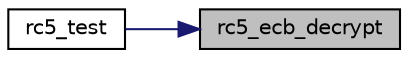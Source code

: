 digraph "rc5_ecb_decrypt"
{
 // LATEX_PDF_SIZE
  edge [fontname="Helvetica",fontsize="10",labelfontname="Helvetica",labelfontsize="10"];
  node [fontname="Helvetica",fontsize="10",shape=record];
  rankdir="RL";
  Node3 [label="rc5_ecb_decrypt",height=0.2,width=0.4,color="black", fillcolor="grey75", style="filled", fontcolor="black",tooltip="Decrypts a block of text with LTC_RC5."];
  Node3 -> Node4 [dir="back",color="midnightblue",fontsize="10",style="solid",fontname="Helvetica"];
  Node4 [label="rc5_test",height=0.2,width=0.4,color="black", fillcolor="white", style="filled",URL="$rc5_8c.html#ae148891e5f29f2ce908358bc05667d81",tooltip="Performs a self-test of the LTC_RC5 block cipher."];
}
